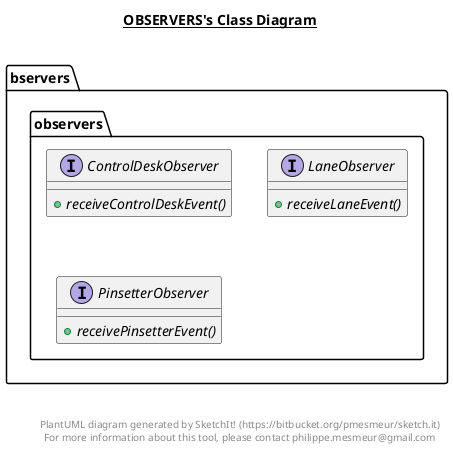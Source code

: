 @startuml

title __OBSERVERS's Class Diagram__\n
    namespace bservers {
      interface observers.ControlDeskObserver {
          {abstract} + receiveControlDeskEvent()
      }
    }


    namespace bservers {
      interface observers.LaneObserver {
          {abstract} + receiveLaneEvent()
      }
    }

  

    namespace bservers {
      interface observers.PinsetterObserver {
          {abstract} + receivePinsetterEvent()
      }
    }




right footer


PlantUML diagram generated by SketchIt! (https://bitbucket.org/pmesmeur/sketch.it)
For more information about this tool, please contact philippe.mesmeur@gmail.com
endfooter

@enduml
